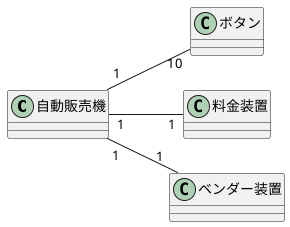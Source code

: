 @startuml 演6-4-1_クラス図_自動販売機

    left to right direction
    
    class 自動販売機 {}
    class ボタン{}
    class 料金装置{}
    class ベンダー装置{}

    自動販売機 "1"--"10" ボタン
    自動販売機 "1"-- "1"  料金装置
    自動販売機 "1"--"1" ベンダー装置




@enduml
